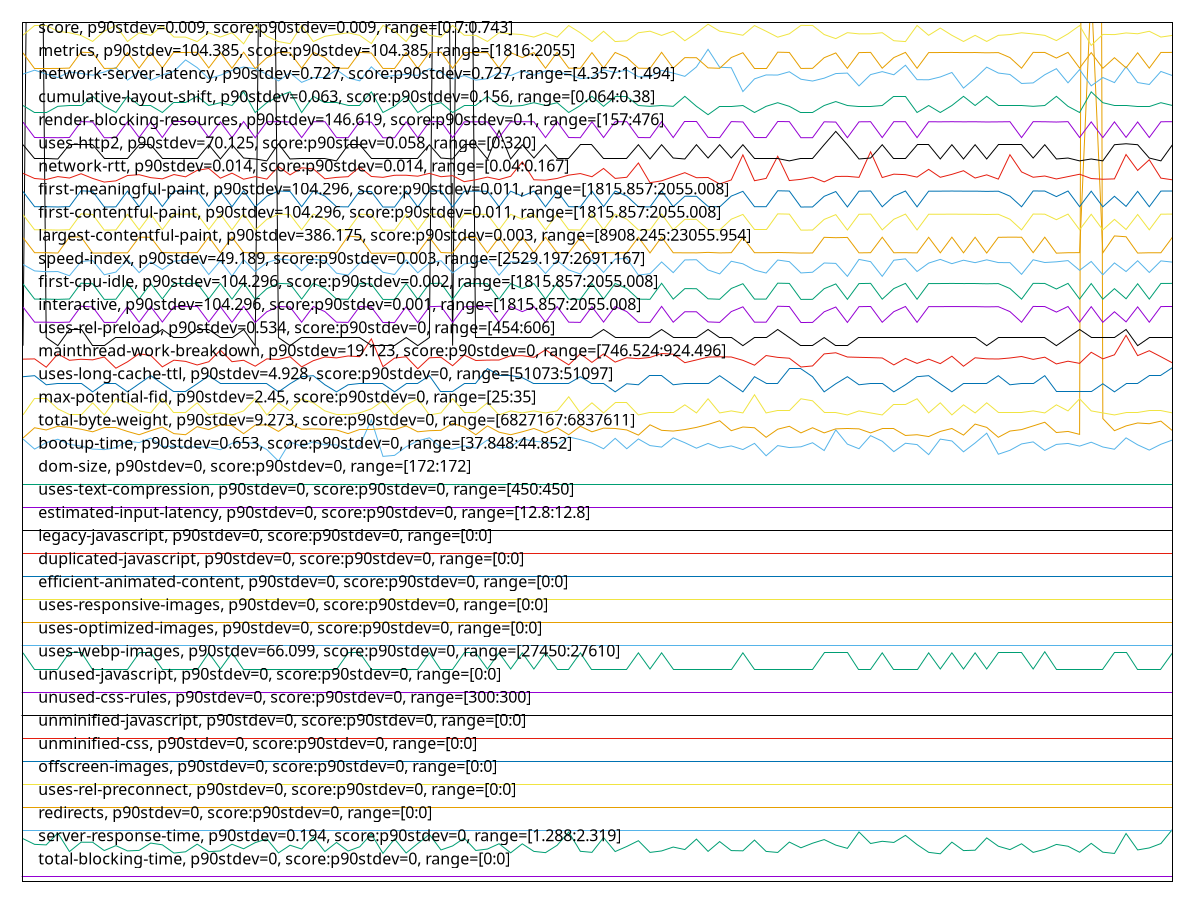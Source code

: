 reset
set terminal svg size 640, 4440 enhanced background rgb 'white'
set output "report_00007_2020-12-11T15:55:29.892Z/correlation/pages+cached+noadtech/correlation.svg"

$totalBlockingTimeP90Stdev0ScoreP90Stdev0Range00 <<EOF
0 0.2
1 0.2
2 0.2
3 0.2
4 0.2
5 0.2
6 0.2
7 0.2
8 0.2
9 0.2
10 0.2
11 0.2
12 0.2
13 0.2
14 0.2
15 0.2
16 0.2
17 0.2
18 0.2
19 0.2
20 0.2
21 0.2
22 0.2
23 0.2
24 0.2
25 0.2
26 0.2
27 0.2
28 0.2
29 0.2
30 0.2
31 0.2
32 0.2
33 0.2
34 0.2
35 0.2
36 0.2
37 0.2
38 0.2
39 0.2
40 0.2
41 0.2
42 0.2
43 0.2
44 0.2
45 0.2
46 0.2
47 0.2
48 0.2
49 0.2
50 0.2
51 0.2
52 0.2
53 0.2
54 0.2
55 0.2
56 0.2
57 0.2
58 0.2
59 0.2
60 0.2
61 0.2
62 0.2
63 0.2
64 0.2
65 0.2
66 0.2
67 0.2
68 0.2
69 0.2
70 0.2
71 0.2
72 0.2
73 0.2
74 0.2
75 0.2
76 0.2
77 0.2
78 0.2
79 0.2
80 0.2
81 0.2
82 0.2
83 0.2
84 0.2
85 0.2
86 0.2
87 0.2
88 0.2
89 0.2
90 0.2
91 0.2
92 0.2
93 0.2
94 0.2
95 0.2
96 0.2
97 0.2
98 0.2
99 0.2
EOF

$serverResponseTimeP90Stdev0194ScoreP90Stdev0Range12882319 <<EOF
0 1.8548387096774188
1 1.6085043988269794
2 1.5848973607038122
3 2.0970674486803516
4 1.2954545454545454
5 1.701906158357771
6 1.6988269794721407
7 1.339589442815249
8 1.5530791788856304
9 1.3241935483870968
10 1.346774193548387
11 1.6639296187683281
12 1.5879765395894427
13 1.230791788856305
14 1.2862170087976537
15 1.6167155425219941
16 1.292375366568915
17 1.32316715542522
18 1.6126099706744863
19 1.4165689149560114
20 1.6813782991202344
21 1.8456011730205275
22 1.2390029325513194
23 1.5705278592375365
24 1.4063049853372434
25 1.9359237536656893
26 1.2954545454545452
27 1.690615835777126
28 1.3180351906158356
29 1.5038123167155422
30 2.052932551319648
31 1.2184750733137828
32 1.8414956011730206
33 1.2338709677419353
34 1.6423753665689147
35 2.034457478005865
36 1.3662756598240469
37 1.5397360703812315
38 1.8784457478005865
39 1.3426686217008796
40 1.4052785923753663
41 1.6341642228739002
42 1.241055718475073
43 1.6310850439882694
44 1.30366568914956
45 1.2492668621700878
46 1.5664222873900293
47 2.140175953079179
48 1.3077712609970673
49 1.2615835777126096
50 1.9
51 1.2964809384164222
52 1.5161290322580645
53 1.7665689149560118
54 1.259530791788856
55 1.3231671554252198
56 1.4914956011730203
57 1.3837243401759531
58 1.8353372434017596
59 1.30366568914956
60 1.7285923753665688
61 1.3385630498533723
62 1.328299120234604
63 1.7932551319648091
64 1.3026392961876831
65 1.2574780058651027
66 1.7070381231671554
67 1.4596774193548385
68 1.657771260997067
69 1.8148093841642225
70 1.5756598240469208
71 1.4350439882697947
72 2.145307917888563
73 1.645454545454545
74 1.7409090909090907
75 1.6906158357771257
76 1.9975073313782987
77 1.5982404692082108
78 1.2626099706744867
79 1.2
80 1.7039589442815246
81 1.3385630498533723
82 1.3549853372434018
83 1.887683284457478
84 1.5274193548387096
85 1.3806451612903223
86 1.6331378299120232
87 1.260557184750733
88 1.3929618768328444
89 1.6054252199413486
90 1.5263929618768326
91 1.266715542521994
92 1.6516129032258065
93 1.2697947214076244
94 1.2143695014662754
95 2.0785923753665685
96 1.3673020527859236
97 1.4535190615835774
98 1.642375366568915
99 2.2582111436950143
EOF

$redirectsP90Stdev0ScoreP90Stdev0Range00 <<EOF
0 2.2
1 2.2
2 2.2
3 2.2
4 2.2
5 2.2
6 2.2
7 2.2
8 2.2
9 2.2
10 2.2
11 2.2
12 2.2
13 2.2
14 2.2
15 2.2
16 2.2
17 2.2
18 2.2
19 2.2
20 2.2
21 2.2
22 2.2
23 2.2
24 2.2
25 2.2
26 2.2
27 2.2
28 2.2
29 2.2
30 2.2
31 2.2
32 2.2
33 2.2
34 2.2
35 2.2
36 2.2
37 2.2
38 2.2
39 2.2
40 2.2
41 2.2
42 2.2
43 2.2
44 2.2
45 2.2
46 2.2
47 2.2
48 2.2
49 2.2
50 2.2
51 2.2
52 2.2
53 2.2
54 2.2
55 2.2
56 2.2
57 2.2
58 2.2
59 2.2
60 2.2
61 2.2
62 2.2
63 2.2
64 2.2
65 2.2
66 2.2
67 2.2
68 2.2
69 2.2
70 2.2
71 2.2
72 2.2
73 2.2
74 2.2
75 2.2
76 2.2
77 2.2
78 2.2
79 2.2
80 2.2
81 2.2
82 2.2
83 2.2
84 2.2
85 2.2
86 2.2
87 2.2
88 2.2
89 2.2
90 2.2
91 2.2
92 2.2
93 2.2
94 2.2
95 2.2
96 2.2
97 2.2
98 2.2
99 2.2
EOF

$usesRelPreconnectP90Stdev0ScoreP90Stdev0Range00 <<EOF
0 3.2
1 3.2
2 3.2
3 3.2
4 3.2
5 3.2
6 3.2
7 3.2
8 3.2
9 3.2
10 3.2
11 3.2
12 3.2
13 3.2
14 3.2
15 3.2
16 3.2
17 3.2
18 3.2
19 3.2
20 3.2
21 3.2
22 3.2
23 3.2
24 3.2
25 3.2
26 3.2
27 3.2
28 3.2
29 3.2
30 3.2
31 3.2
32 3.2
33 3.2
34 3.2
35 3.2
36 3.2
37 3.2
38 3.2
39 3.2
40 3.2
41 3.2
42 3.2
43 3.2
44 3.2
45 3.2
46 3.2
47 3.2
48 3.2
49 3.2
50 3.2
51 3.2
52 3.2
53 3.2
54 3.2
55 3.2
56 3.2
57 3.2
58 3.2
59 3.2
60 3.2
61 3.2
62 3.2
63 3.2
64 3.2
65 3.2
66 3.2
67 3.2
68 3.2
69 3.2
70 3.2
71 3.2
72 3.2
73 3.2
74 3.2
75 3.2
76 3.2
77 3.2
78 3.2
79 3.2
80 3.2
81 3.2
82 3.2
83 3.2
84 3.2
85 3.2
86 3.2
87 3.2
88 3.2
89 3.2
90 3.2
91 3.2
92 3.2
93 3.2
94 3.2
95 3.2
96 3.2
97 3.2
98 3.2
99 3.2
EOF

$offscreenImagesP90Stdev0ScoreP90Stdev0Range00 <<EOF
0 4.2
1 4.2
2 4.2
3 4.2
4 4.2
5 4.2
6 4.2
7 4.2
8 4.2
9 4.2
10 4.2
11 4.2
12 4.2
13 4.2
14 4.2
15 4.2
16 4.2
17 4.2
18 4.2
19 4.2
20 4.2
21 4.2
22 4.2
23 4.2
24 4.2
25 4.2
26 4.2
27 4.2
28 4.2
29 4.2
30 4.2
31 4.2
32 4.2
33 4.2
34 4.2
35 4.2
36 4.2
37 4.2
38 4.2
39 4.2
40 4.2
41 4.2
42 4.2
43 4.2
44 4.2
45 4.2
46 4.2
47 4.2
48 4.2
49 4.2
50 4.2
51 4.2
52 4.2
53 4.2
54 4.2
55 4.2
56 4.2
57 4.2
58 4.2
59 4.2
60 4.2
61 4.2
62 4.2
63 4.2
64 4.2
65 4.2
66 4.2
67 4.2
68 4.2
69 4.2
70 4.2
71 4.2
72 4.2
73 4.2
74 4.2
75 4.2
76 4.2
77 4.2
78 4.2
79 4.2
80 4.2
81 4.2
82 4.2
83 4.2
84 4.2
85 4.2
86 4.2
87 4.2
88 4.2
89 4.2
90 4.2
91 4.2
92 4.2
93 4.2
94 4.2
95 4.2
96 4.2
97 4.2
98 4.2
99 4.2
EOF

$unminifiedCssP90Stdev0ScoreP90Stdev0Range00 <<EOF
0 5.2
1 5.2
2 5.2
3 5.2
4 5.2
5 5.2
6 5.2
7 5.2
8 5.2
9 5.2
10 5.2
11 5.2
12 5.2
13 5.2
14 5.2
15 5.2
16 5.2
17 5.2
18 5.2
19 5.2
20 5.2
21 5.2
22 5.2
23 5.2
24 5.2
25 5.2
26 5.2
27 5.2
28 5.2
29 5.2
30 5.2
31 5.2
32 5.2
33 5.2
34 5.2
35 5.2
36 5.2
37 5.2
38 5.2
39 5.2
40 5.2
41 5.2
42 5.2
43 5.2
44 5.2
45 5.2
46 5.2
47 5.2
48 5.2
49 5.2
50 5.2
51 5.2
52 5.2
53 5.2
54 5.2
55 5.2
56 5.2
57 5.2
58 5.2
59 5.2
60 5.2
61 5.2
62 5.2
63 5.2
64 5.2
65 5.2
66 5.2
67 5.2
68 5.2
69 5.2
70 5.2
71 5.2
72 5.2
73 5.2
74 5.2
75 5.2
76 5.2
77 5.2
78 5.2
79 5.2
80 5.2
81 5.2
82 5.2
83 5.2
84 5.2
85 5.2
86 5.2
87 5.2
88 5.2
89 5.2
90 5.2
91 5.2
92 5.2
93 5.2
94 5.2
95 5.2
96 5.2
97 5.2
98 5.2
99 5.2
EOF

$unminifiedJavascriptP90Stdev0ScoreP90Stdev0Range00 <<EOF
0 6.2
1 6.2
2 6.2
3 6.2
4 6.2
5 6.2
6 6.2
7 6.2
8 6.2
9 6.2
10 6.2
11 6.2
12 6.2
13 6.2
14 6.2
15 6.2
16 6.2
17 6.2
18 6.2
19 6.2
20 6.2
21 6.2
22 6.2
23 6.2
24 6.2
25 6.2
26 6.2
27 6.2
28 6.2
29 6.2
30 6.2
31 6.2
32 6.2
33 6.2
34 6.2
35 6.2
36 6.2
37 6.2
38 6.2
39 6.2
40 6.2
41 6.2
42 6.2
43 6.2
44 6.2
45 6.2
46 6.2
47 6.2
48 6.2
49 6.2
50 6.2
51 6.2
52 6.2
53 6.2
54 6.2
55 6.2
56 6.2
57 6.2
58 6.2
59 6.2
60 6.2
61 6.2
62 6.2
63 6.2
64 6.2
65 6.2
66 6.2
67 6.2
68 6.2
69 6.2
70 6.2
71 6.2
72 6.2
73 6.2
74 6.2
75 6.2
76 6.2
77 6.2
78 6.2
79 6.2
80 6.2
81 6.2
82 6.2
83 6.2
84 6.2
85 6.2
86 6.2
87 6.2
88 6.2
89 6.2
90 6.2
91 6.2
92 6.2
93 6.2
94 6.2
95 6.2
96 6.2
97 6.2
98 6.2
99 6.2
EOF

$unusedCssRulesP90Stdev0ScoreP90Stdev0Range300300 <<EOF
0 7.2
1 7.2
2 7.2
3 7.2
4 7.2
5 7.2
6 7.2
7 7.2
8 7.2
9 7.2
10 7.2
11 7.2
12 7.2
13 7.2
14 7.2
15 7.2
16 7.2
17 7.2
18 7.2
19 7.2
20 7.2
21 7.2
22 7.2
23 7.2
24 7.2
25 7.2
26 7.2
27 7.2
28 7.2
29 7.2
30 7.2
31 7.2
32 7.2
33 7.2
34 7.2
35 7.2
36 7.2
37 7.2
38 7.2
39 7.2
40 7.2
41 7.2
42 7.2
43 7.2
44 7.2
45 7.2
46 7.2
47 7.2
48 7.2
49 7.2
50 7.2
51 7.2
52 7.2
53 7.2
54 7.2
55 7.2
56 7.2
57 7.2
58 7.2
59 7.2
60 7.2
61 7.2
62 7.2
63 7.2
64 7.2
65 7.2
66 7.2
67 7.2
68 7.2
69 7.2
70 7.2
71 7.2
72 7.2
73 7.2
74 7.2
75 7.2
76 7.2
77 7.2
78 7.2
79 7.2
80 7.2
81 7.2
82 7.2
83 7.2
84 7.2
85 7.2
86 7.2
87 7.2
88 7.2
89 7.2
90 7.2
91 7.2
92 7.2
93 7.2
94 7.2
95 7.2
96 7.2
97 7.2
98 7.2
99 7.2
EOF

$unusedJavascriptP90Stdev0ScoreP90Stdev0Range00 <<EOF
0 8.2
1 8.2
2 8.2
3 8.2
4 8.2
5 8.2
6 8.2
7 8.2
8 8.2
9 8.2
10 8.2
11 8.2
12 8.2
13 8.2
14 8.2
15 8.2
16 8.2
17 8.2
18 8.2
19 8.2
20 8.2
21 8.2
22 8.2
23 8.2
24 8.2
25 8.2
26 8.2
27 8.2
28 8.2
29 8.2
30 8.2
31 8.2
32 8.2
33 8.2
34 8.2
35 8.2
36 8.2
37 8.2
38 8.2
39 8.2
40 8.2
41 8.2
42 8.2
43 8.2
44 8.2
45 8.2
46 8.2
47 8.2
48 8.2
49 8.2
50 8.2
51 8.2
52 8.2
53 8.2
54 8.2
55 8.2
56 8.2
57 8.2
58 8.2
59 8.2
60 8.2
61 8.2
62 8.2
63 8.2
64 8.2
65 8.2
66 8.2
67 8.2
68 8.2
69 8.2
70 8.2
71 8.2
72 8.2
73 8.2
74 8.2
75 8.2
76 8.2
77 8.2
78 8.2
79 8.2
80 8.2
81 8.2
82 8.2
83 8.2
84 8.2
85 8.2
86 8.2
87 8.2
88 8.2
89 8.2
90 8.2
91 8.2
92 8.2
93 8.2
94 8.2
95 8.2
96 8.2
97 8.2
98 8.2
99 8.2
EOF

$usesWebpImagesP90Stdev66099ScoreP90Stdev0Range2745027610 <<EOF
0 9.899999999999999
1 9.2
2 9.2
3 9.2
4 9.899999999999999
5 9.899999999999999
6 9.2
7 9.2
8 9.2
9 9.2
10 9.899999999999999
11 9.899999999999999
12 9.2
13 9.2
14 9.2
15 9.2
16 9.899999999999999
17 9.2
18 9.899999999999999
19 9.2
20 9.2
21 9.2
22 9.2
23 9.2
24 9.2
25 9.2
26 9.2
27 9.2
28 9.899999999999999
29 9.899999999999999
30 9.2
31 9.2
32 9.2
33 9.2
34 9.2
35 9.899999999999999
36 9.2
37 9.2
38 9.899999999999999
39 9.899999999999999
40 9.2
41 9.899999999999999
42 9.2
43 9.899999999999999
44 9.2
45 9.899999999999999
46 9.2
47 9.2
48 9.899999999999999
49 9.2
50 9.2
51 9.2
52 9.2
53 9.899999999999999
54 9.2
55 9.899999999999999
56 9.2
57 9.2
58 9.2
59 9.2
60 9.2
61 9.2
62 9.899999999999999
63 9.2
64 9.2
65 9.2
66 9.2
67 9.2
68 9.2
69 9.899999999999999
70 9.899999999999999
71 9.899999999999999
72 9.2
73 9.2
74 9.899999999999999
75 9.2
76 9.2
77 9.2
78 9.899999999999999
79 9.2
80 9.899999999999999
81 9.2
82 9.899999999999999
83 9.2
84 9.899999999999999
85 9.899999999999999
86 9.899999999999999
87 9.2
88 9.946666666666665
89 9.2
90 9.2
91 9.2
92 9.2
93 9.2
94 9.899999999999999
95 9.899999999999999
96 9.2
97 9.2
98 9.2
99 9.899999999999999
EOF

$usesOptimizedImagesP90Stdev0ScoreP90Stdev0Range00 <<EOF
0 10.2
1 10.2
2 10.2
3 10.2
4 10.2
5 10.2
6 10.2
7 10.2
8 10.2
9 10.2
10 10.2
11 10.2
12 10.2
13 10.2
14 10.2
15 10.2
16 10.2
17 10.2
18 10.2
19 10.2
20 10.2
21 10.2
22 10.2
23 10.2
24 10.2
25 10.2
26 10.2
27 10.2
28 10.2
29 10.2
30 10.2
31 10.2
32 10.2
33 10.2
34 10.2
35 10.2
36 10.2
37 10.2
38 10.2
39 10.2
40 10.2
41 10.2
42 10.2
43 10.2
44 10.2
45 10.2
46 10.2
47 10.2
48 10.2
49 10.2
50 10.2
51 10.2
52 10.2
53 10.2
54 10.2
55 10.2
56 10.2
57 10.2
58 10.2
59 10.2
60 10.2
61 10.2
62 10.2
63 10.2
64 10.2
65 10.2
66 10.2
67 10.2
68 10.2
69 10.2
70 10.2
71 10.2
72 10.2
73 10.2
74 10.2
75 10.2
76 10.2
77 10.2
78 10.2
79 10.2
80 10.2
81 10.2
82 10.2
83 10.2
84 10.2
85 10.2
86 10.2
87 10.2
88 10.2
89 10.2
90 10.2
91 10.2
92 10.2
93 10.2
94 10.2
95 10.2
96 10.2
97 10.2
98 10.2
99 10.2
EOF

$usesResponsiveImagesP90Stdev0ScoreP90Stdev0Range00 <<EOF
0 11.2
1 11.2
2 11.2
3 11.2
4 11.2
5 11.2
6 11.2
7 11.2
8 11.2
9 11.2
10 11.2
11 11.2
12 11.2
13 11.2
14 11.2
15 11.2
16 11.2
17 11.2
18 11.2
19 11.2
20 11.2
21 11.2
22 11.2
23 11.2
24 11.2
25 11.2
26 11.2
27 11.2
28 11.2
29 11.2
30 11.2
31 11.2
32 11.2
33 11.2
34 11.2
35 11.2
36 11.2
37 11.2
38 11.2
39 11.2
40 11.2
41 11.2
42 11.2
43 11.2
44 11.2
45 11.2
46 11.2
47 11.2
48 11.2
49 11.2
50 11.2
51 11.2
52 11.2
53 11.2
54 11.2
55 11.2
56 11.2
57 11.2
58 11.2
59 11.2
60 11.2
61 11.2
62 11.2
63 11.2
64 11.2
65 11.2
66 11.2
67 11.2
68 11.2
69 11.2
70 11.2
71 11.2
72 11.2
73 11.2
74 11.2
75 11.2
76 11.2
77 11.2
78 11.2
79 11.2
80 11.2
81 11.2
82 11.2
83 11.2
84 11.2
85 11.2
86 11.2
87 11.2
88 11.2
89 11.2
90 11.2
91 11.2
92 11.2
93 11.2
94 11.2
95 11.2
96 11.2
97 11.2
98 11.2
99 11.2
EOF

$efficientAnimatedContentP90Stdev0ScoreP90Stdev0Range00 <<EOF
0 12.2
1 12.2
2 12.2
3 12.2
4 12.2
5 12.2
6 12.2
7 12.2
8 12.2
9 12.2
10 12.2
11 12.2
12 12.2
13 12.2
14 12.2
15 12.2
16 12.2
17 12.2
18 12.2
19 12.2
20 12.2
21 12.2
22 12.2
23 12.2
24 12.2
25 12.2
26 12.2
27 12.2
28 12.2
29 12.2
30 12.2
31 12.2
32 12.2
33 12.2
34 12.2
35 12.2
36 12.2
37 12.2
38 12.2
39 12.2
40 12.2
41 12.2
42 12.2
43 12.2
44 12.2
45 12.2
46 12.2
47 12.2
48 12.2
49 12.2
50 12.2
51 12.2
52 12.2
53 12.2
54 12.2
55 12.2
56 12.2
57 12.2
58 12.2
59 12.2
60 12.2
61 12.2
62 12.2
63 12.2
64 12.2
65 12.2
66 12.2
67 12.2
68 12.2
69 12.2
70 12.2
71 12.2
72 12.2
73 12.2
74 12.2
75 12.2
76 12.2
77 12.2
78 12.2
79 12.2
80 12.2
81 12.2
82 12.2
83 12.2
84 12.2
85 12.2
86 12.2
87 12.2
88 12.2
89 12.2
90 12.2
91 12.2
92 12.2
93 12.2
94 12.2
95 12.2
96 12.2
97 12.2
98 12.2
99 12.2
EOF

$duplicatedJavascriptP90Stdev0ScoreP90Stdev0Range00 <<EOF
0 13.2
1 13.2
2 13.2
3 13.2
4 13.2
5 13.2
6 13.2
7 13.2
8 13.2
9 13.2
10 13.2
11 13.2
12 13.2
13 13.2
14 13.2
15 13.2
16 13.2
17 13.2
18 13.2
19 13.2
20 13.2
21 13.2
22 13.2
23 13.2
24 13.2
25 13.2
26 13.2
27 13.2
28 13.2
29 13.2
30 13.2
31 13.2
32 13.2
33 13.2
34 13.2
35 13.2
36 13.2
37 13.2
38 13.2
39 13.2
40 13.2
41 13.2
42 13.2
43 13.2
44 13.2
45 13.2
46 13.2
47 13.2
48 13.2
49 13.2
50 13.2
51 13.2
52 13.2
53 13.2
54 13.2
55 13.2
56 13.2
57 13.2
58 13.2
59 13.2
60 13.2
61 13.2
62 13.2
63 13.2
64 13.2
65 13.2
66 13.2
67 13.2
68 13.2
69 13.2
70 13.2
71 13.2
72 13.2
73 13.2
74 13.2
75 13.2
76 13.2
77 13.2
78 13.2
79 13.2
80 13.2
81 13.2
82 13.2
83 13.2
84 13.2
85 13.2
86 13.2
87 13.2
88 13.2
89 13.2
90 13.2
91 13.2
92 13.2
93 13.2
94 13.2
95 13.2
96 13.2
97 13.2
98 13.2
99 13.2
EOF

$legacyJavascriptP90Stdev0ScoreP90Stdev0Range00 <<EOF
0 14.2
1 14.2
2 14.2
3 14.2
4 14.2
5 14.2
6 14.2
7 14.2
8 14.2
9 14.2
10 14.2
11 14.2
12 14.2
13 14.2
14 14.2
15 14.2
16 14.2
17 14.2
18 14.2
19 14.2
20 14.2
21 14.2
22 14.2
23 14.2
24 14.2
25 14.2
26 14.2
27 14.2
28 14.2
29 14.2
30 14.2
31 14.2
32 14.2
33 14.2
34 14.2
35 14.2
36 14.2
37 14.2
38 14.2
39 14.2
40 14.2
41 14.2
42 14.2
43 14.2
44 14.2
45 14.2
46 14.2
47 14.2
48 14.2
49 14.2
50 14.2
51 14.2
52 14.2
53 14.2
54 14.2
55 14.2
56 14.2
57 14.2
58 14.2
59 14.2
60 14.2
61 14.2
62 14.2
63 14.2
64 14.2
65 14.2
66 14.2
67 14.2
68 14.2
69 14.2
70 14.2
71 14.2
72 14.2
73 14.2
74 14.2
75 14.2
76 14.2
77 14.2
78 14.2
79 14.2
80 14.2
81 14.2
82 14.2
83 14.2
84 14.2
85 14.2
86 14.2
87 14.2
88 14.2
89 14.2
90 14.2
91 14.2
92 14.2
93 14.2
94 14.2
95 14.2
96 14.2
97 14.2
98 14.2
99 14.2
EOF

$estimatedInputLatencyP90Stdev0ScoreP90Stdev0Range128128 <<EOF
0 15.2
1 15.2
2 15.2
3 15.2
4 15.2
5 15.2
6 15.2
7 15.2
8 15.2
9 15.2
10 15.2
11 15.2
12 15.2
13 15.2
14 15.2
15 15.2
16 15.2
17 15.2
18 15.2
19 15.2
20 15.2
21 15.2
22 15.2
23 15.2
24 15.2
25 15.2
26 15.2
27 15.2
28 15.2
29 15.2
30 15.2
31 15.2
32 15.2
33 15.2
34 15.2
35 15.2
36 15.2
37 15.2
38 15.2
39 15.2
40 15.2
41 15.2
42 15.2
43 15.2
44 15.2
45 15.2
46 15.2
47 15.2
48 15.2
49 15.2
50 15.2
51 15.2
52 15.2
53 15.2
54 15.2
55 15.2
56 15.2
57 15.2
58 15.2
59 15.2
60 15.2
61 15.2
62 15.2
63 15.2
64 15.2
65 15.2
66 15.2
67 15.2
68 15.2
69 15.2
70 15.2
71 15.2
72 15.2
73 15.2
74 15.2
75 15.2
76 15.2
77 15.2
78 15.2
79 15.2
80 15.2
81 15.2
82 15.2
83 15.2
84 15.2
85 15.2
86 15.2
87 15.2
88 15.2
89 15.2
90 15.2
91 15.2
92 15.2
93 15.2
94 15.2
95 15.2
96 15.2
97 15.2
98 15.2
99 15.2
EOF

$usesTextCompressionP90Stdev0ScoreP90Stdev0Range450450 <<EOF
0 16.2
1 16.2
2 16.2
3 16.2
4 16.2
5 16.2
6 16.2
7 16.2
8 16.2
9 16.2
10 16.2
11 16.2
12 16.2
13 16.2
14 16.2
15 16.2
16 16.2
17 16.2
18 16.2
19 16.2
20 16.2
21 16.2
22 16.2
23 16.2
24 16.2
25 16.2
26 16.2
27 16.2
28 16.2
29 16.2
30 16.2
31 16.2
32 16.2
33 16.2
34 16.2
35 16.2
36 16.2
37 16.2
38 16.2
39 16.2
40 16.2
41 16.2
42 16.2
43 16.2
44 16.2
45 16.2
46 16.2
47 16.2
48 16.2
49 16.2
50 16.2
51 16.2
52 16.2
53 16.2
54 16.2
55 16.2
56 16.2
57 16.2
58 16.2
59 16.2
60 16.2
61 16.2
62 16.2
63 16.2
64 16.2
65 16.2
66 16.2
67 16.2
68 16.2
69 16.2
70 16.2
71 16.2
72 16.2
73 16.2
74 16.2
75 16.2
76 16.2
77 16.2
78 16.2
79 16.2
80 16.2
81 16.2
82 16.2
83 16.2
84 16.2
85 16.2
86 16.2
87 16.2
88 16.2
89 16.2
90 16.2
91 16.2
92 16.2
93 16.2
94 16.2
95 16.2
96 16.2
97 16.2
98 16.2
99 16.2
EOF

$domSizeP90Stdev0ScoreP90Stdev0Range172172 <<EOF
0 17.2
1 17.2
2 17.2
3 17.2
4 17.2
5 17.2
6 17.2
7 17.2
8 17.2
9 17.2
10 17.2
11 17.2
12 17.2
13 17.2
14 17.2
15 17.2
16 17.2
17 17.2
18 17.2
19 17.2
20 17.2
21 17.2
22 17.2
23 17.2
24 17.2
25 17.2
26 17.2
27 17.2
28 17.2
29 17.2
30 17.2
31 17.2
32 17.2
33 17.2
34 17.2
35 17.2
36 17.2
37 17.2
38 17.2
39 17.2
40 17.2
41 17.2
42 17.2
43 17.2
44 17.2
45 17.2
46 17.2
47 17.2
48 17.2
49 17.2
50 17.2
51 17.2
52 17.2
53 17.2
54 17.2
55 17.2
56 17.2
57 17.2
58 17.2
59 17.2
60 17.2
61 17.2
62 17.2
63 17.2
64 17.2
65 17.2
66 17.2
67 17.2
68 17.2
69 17.2
70 17.2
71 17.2
72 17.2
73 17.2
74 17.2
75 17.2
76 17.2
77 17.2
78 17.2
79 17.2
80 17.2
81 17.2
82 17.2
83 17.2
84 17.2
85 17.2
86 17.2
87 17.2
88 17.2
89 17.2
90 17.2
91 17.2
92 17.2
93 17.2
94 17.2
95 17.2
96 17.2
97 17.2
98 17.2
99 17.2
EOF

$bootupTimeP90Stdev0653ScoreP90Stdev0Range3784844852 <<EOF
0 19.15880640465793
1 18.721688500727797
2 18.999854439592433
3 19.14861717612809
4 18.92343522561863
5 18.85211062590975
6 18.7216885007278
7 18.698253275109167
8 18.78588064046579
9 19.069141193595343
10 19.001892285298396
11 19.19956331877729
12 18.830713245997085
13 18.848034934497814
14 18.810334788937407
15 18.82154294032023
16 18.797088791848616
17 18.695196506550214
18 18.973362445414846
19 19.016157205240173
20 18.971324599708876
21 18.701310043668123
22 18.2
23 19.03042212518195
24 18.841921397379913
25 19.036535662299855
26 18.90917030567685
27 18.905094614264918
28 18.70334788937409
29 18.8745269286754
30 19.98413391557496
31 18.40582241630276
32 18.449636098981074
33 18.822561863173213
34 19.07729257641921
35 19.20975254730713
36 18.78282387190684
37 18.717612809315867
38 18.86229985443959
39 18.764483260553128
40 19.11703056768559
41 18.760407569141194
42 18.819505094614264
43 19.163901018922854
44 19.062008733624452
45 19.01717612809316
46 18.9315866084425
47 19.248471615720526
48 19.132314410480344
49 18.981513828238718
50 18.735953420669574
51 19.1863173216885
52 18.735953420669578
53 19.159825327510912
54 18.873508005822416
55 18.80829694323144
56 19.207714701601162
57 18.997816593886462
58 18.76040756914119
59 18.96724890829694
60 18.770596797671033
61 18.85924308588064
62 18.70131004366812
63 18.96928675400291
64 18.43231441048035
65 18.872489082969434
66 18.78791848617176
67 18.820524017467246
68 18.99679767103348
69 18.658515283842792
70 19.55414847161572
71 18.93668122270742
72 18.73697234352256
73 19.303493449781655
74 19.062008733624452
75 18.612663755458513
76 18.974381368267828
77 18.916302765647742
78 18.48224163027656
79 19.153711790393015
80 19.073216885007277
81 18.603493449781656
82 18.986608442503638
83 19.410480349344976
84 18.498544395924302
85 18.66870451237263
86 18.944832605531293
87 19.0334788937409
88 18.663609898107715
89 18.924454148471614
90 18.96622998544396
91 18.851091703056767
92 19.019213973799125
93 18.812372634643374
94 18.714556040756914
95 19.207714701601162
96 18.906113537117907
97 18.677874818049492
98 18.930567685589516
99 19.11499272197962
EOF

$totalByteWeightP90Stdev9273ScoreP90Stdev0Range68271676837611 <<EOF
0 19.2
1 19.645454545454545
2 19.55
3 19.709090909090907
4 19.661363636363635
5 19.581818181818182
6 19.470454545454544
7 19.677272727272726
8 19.677272727272726
9 19.486363636363635
10 19.34318181818182
11 19.518181818181816
12 19.677272727272726
13 19.39090909090909
14 19.34318181818182
15 19.693181818181817
16 19.56590909090909
17 19.772727272727273
18 19.74090909090909
19 19.39090909090909
20 19.756818181818183
21 19.772727272727273
22 19.486363636363635
23 19.820454545454545
24 19.581818181818182
25 19.597727272727273
26 19.581818181818182
27 19.55
28 19.39090909090909
29 19.581818181818182
30 19.581818181818182
31 19.613636363636363
32 19.56590909090909
33 19.724999999999998
34 19.470454545454544
35 19.518181818181816
36 19.53409090909091
37 19.836363636363636
38 19.677272727272726
39 19.34318181818182
40 19.724999999999998
41 19.454545454545453
42 19.34318181818182
43 19.470454545454544
44 19.613636363636363
45 19.422727272727272
46 19.645454545454545
47 19.34318181818182
48 19.709090909090907
49 19.470454545454544
50 19.629545454545454
51 19.613636363636363
52 19.55
53 19.327272727272728
54 19.772727272727273
55 19.53409090909091
56 19.502272727272725
57 19.56590909090909
58 19.661363636363635
59 19.788636363636364
60 19.94772727272727
61 19.518181818181816
62 19.677272727272726
63 19.645454545454545
64 19.23181818181818
65 19.581818181818182
66 19.709090909090907
67 19.422727272727272
68 19.645454545454545
69 19.422727272727272
70 19.597727272727273
71 19.613636363636363
72 19.597727272727273
73 19.422727272727272
74 19.597727272727273
75 19.597727272727273
76 19.311363636363637
77 19.34318181818182
78 19.263636363636362
79 19.486363636363635
80 19.613636363636363
81 19.327272727272728
82 19.804545454545455
83 19.661363636363635
84 19.23181818181818
85 19.502272727272725
86 19.56590909090909
87 19.724999999999998
88 19.884090909090908
89 19.438636363636363
90 19.486363636363635
91 19.35909090909091
92 185.35454545454542
93 20.043181818181818
94 19.518181818181816
95 19.724999999999998
96 19.852272727272727
97 19.820454545454545
98 19.93181818181818
99 19.518181818181816
EOF

$maxPotentialFidP90Stdev245ScoreP90Stdev0Range2535 <<EOF
0 20.2
1 20.9
2 20.9
3 20.4625
4 20.2
5 20.2
6 20.724999999999998
7 20.2
8 20.9
9 20.724999999999998
10 20.375
11 20.287499999999998
12 20.9
13 20.287499999999998
14 20.287499999999998
15 20.724999999999998
16 20.2
17 20.287499999999998
18 20.2
19 20.375
20 20.9
21 20.2
22 20.724999999999998
23 20.375
24 20.9
25 20.724999999999998
26 20.375
27 20.2
28 20.2
29 20.287499999999998
30 20.4625
31 20.8125
32 20.2
33 20.6375
34 20.9
35 20.2
36 20.287499999999998
37 20.9
38 20.287499999999998
39 20.287499999999998
40 20.724999999999998
41 20.2
42 20.375
43 20.287499999999998
44 20.375
45 20.287499999999998
46 20.375
47 20.9875
48 20.287499999999998
49 20.724999999999998
50 20.287499999999998
51 20.724999999999998
52 20.724999999999998
53 20.2
54 20.287499999999998
55 20.287499999999998
56 20.287499999999998
57 20.6375
58 20.287499999999998
59 20.9
60 20.287499999999998
61 20.375
62 20.287499999999998
63 21.075
64 20.287499999999998
65 20.375
66 20.375
67 20.9
68 20.8125
69 20.287499999999998
70 20.287499999999998
71 20.2
72 20.375
73 20.287499999999998
74 20.2
75 20.6375
76 20.6375
77 20.9
78 20.287499999999998
79 20.724999999999998
80 20.2
81 20.6375
82 20.287499999999998
83 20.724999999999998
84 20.287499999999998
85 20.287499999999998
86 20.287499999999998
87 20.375
88 20.287499999999998
89 20.6375
90 20.375
91 20.9
92 20.375
93 20.287499999999998
94 20.2
95 20.287499999999998
96 20.287499999999998
97 20.375
98 20.375
99 20.287499999999998
EOF

$usesLongCacheTtlP90Stdev4928ScoreP90Stdev0Range5107351097 <<EOF
0 21.85625
1 21.9
2 21.506249999999998
3 21.55
4 21.55
5 21.55
6 21.2
7 21.55
8 21.55
9 21.2
10 21.55
11 21.9
12 21.55
13 21.2
14 21.2
15 21.55
16 21.9
17 21.55
18 21.55
19 21.55
20 21.55
21 21.55
22 21.2
23 21.55
24 21.85625
25 21.9
26 21.506249999999998
27 21.2
28 21.506249999999998
29 21.55
30 21.55
31 21.55
32 21.2
33 21.55
34 21.55
35 21.9
36 21.2
37 21.2
38 21.55
39 21.55
40 22.20625
41 21.9
42 21.9
43 21.8125
44 21.55
45 21.55
46 21.55
47 21.55
48 21.85625
49 21.55
50 21.55
51 21.2
52 21.55
53 21.506249999999998
54 21.9
55 21.9
56 21.506249999999998
57 21.55
58 21.55
59 21.55
60 21.9
61 21.55
62 21.2
63 21.85625
64 21.55
65 21.55
66 22.20625
67 22.20625
68 21.85625
69 21.2
70 21.55
71 21.85625
72 21.506249999999998
73 21.55
74 21.55
75 21.2
76 21.506249999999998
77 21.85625
78 21.9
79 21.55
80 21.2
81 21.55
82 21.55
83 21.55
84 21.9
85 21.506249999999998
86 21.55
87 21.55
88 21.9
89 21.2
90 21.2
91 21.2
92 21.2
93 21.55
94 21.2
95 21.55
96 21.55
97 21.9
98 21.9
99 22.25
EOF

$mainthreadWorkBreakdownP90Stdev19123ScoreP90Stdev0Range746524924496 <<EOF
0 22.61582613541376
1 22.626520850747657
2 22.267321445156497
3 22.840837744961455
4 22.566090833101146
5 22.611600260053866
6 22.58526980588836
7 22.709413021268688
8 22.22421751648556
9 22.500459738088605
10 22.848996935079413
11 22.77722206742825
12 22.281526887712456
13 22.57197455187146
14 22.519541190675206
15 22.363346336026744
16 22.502897743103933
17 23.001941116374102
18 22.505888362589392
19 22.56732608897557
20 22.310750441162817
21 22.6275935729544
22 22.60392867093898
23 22.721277979009937
24 22.280909259775246
25 22.548114609454817
26 22.70902294046624
27 22.668779604346618
28 22.75332961827807
29 22.7215055261447
30 23.49558837187703
31 22.28945853069564
32 22.662440791306775
33 22.72114795207579
34 22.2
35 22.672810439305277
36 22.697255502925604
37 22.33135971022569
38 22.793670474598308
39 22.557866629516113
40 22.575095198291077
41 22.578410885111914
42 22.76148880839602
43 22.765422123154075
44 22.694622457509055
45 23.02186774403269
46 22.681587257360448
47 22.368970000928766
48 22.84766415900436
49 22.47546205999815
50 22.84142286616513
51 22.487782112008915
52 22.675573511655987
53 22.636045323674193
54 22.690104021547327
55 22.8611544534225
56 22.829037800687285
57 22.461809231912326
58 22.58149902479799
59 22.705934800780167
60 22.717962292189096
61 22.708827900065014
62 22.564823070493176
63 22.354179437169126
64 22.772118510262835
65 22.692704560230332
66 22.656264511934612
67 22.275545648741527
68 22.322095291167454
69 22.842658122039563
70 22.891840809882048
71 22.708535339463175
72 22.69416736323953
73 22.682757499767806
74 22.66669917340021
75 22.365719327575
76 22.64895049688864
77 22.431122875452782
78 22.616378749883904
79 22.4220860035293
80 22.743447571282626
81 22.309157611219465
82 22.675183430853533
83 22.628796322095287
84 22.62229497538776
85 22.66572397139407
86 22.731257546206
87 22.605293953747562
88 22.700798736881207
89 22.409083310114244
90 22.52705024612241
91 22.43317079966565
92 22.913685334819352
93 22.628731308628222
94 22.80420265626451
95 23.64632209529116
96 22.768477756106616
97 22.981526887712455
98 22.721050431875174
99 22.451699637782113
EOF

$usesRelPreloadP90Stdev0534ScoreP90Stdev0Range454606 <<EOF
0 23.2
1 76.05
2 23.55
3 23.2
4 23.9
5 23.9
6 23.2
7 23.2
8 23.55
9 23.55
10 23.55
11 23.55
12 23.9
13 23.55
14 23.55
15 23.9
16 23.9
17 23.55
18 23.55
19 23.9
20 23.2
21 76.05
22 23.55
23 23.2
24 23.55
25 23.55
26 23.55
27 23.55
28 23.55
29 23.55
30 23.2
31 23.2
32 23.2
33 23.55
34 23.2
35 23.55
36 76.39999999999999
37 23.2
38 76.05
39 23.55
40 23.55
41 23.55
42 23.55
43 23.55
44 23.55
45 23.55
46 23.55
47 23.55
48 23.55
49 23.55
50 23.9
51 23.55
52 23.55
53 23.55
54 23.55
55 23.9
56 23.55
57 23.55
58 23.55
59 23.9
60 23.55
61 23.55
62 23.2
63 23.55
64 23.55
65 23.9
66 23.55
67 23.2
68 23.2
69 23.55
70 23.2
71 23.2
72 23.55
73 23.55
74 23.55
75 23.55
76 23.55
77 23.55
78 23.55
79 23.55
80 23.55
81 23.55
82 23.55
83 23.2
84 23.55
85 23.55
86 23.55
87 23.55
88 23.55
89 23.2
90 23.55
91 23.9
92 23.55
93 23.55
94 23.55
95 23.9
96 23.2
97 23.55
98 23.55
99 23.55
EOF

$interactiveP90Stdev104296ScoreP90Stdev0001Range18158572055008 <<EOF
0 24.87304173433395
1 24.21626737964533
2 24.215624096964536
3 24.204441601335464
4 24.219556973831335
5 24.905287016418253
6 24.878098142763648
7 24.203871499436705
8 24.209608518647713
9 24.888950292080267
10 24.215296553948168
11 24.89145953716106
12 24.22262230433046
13 24.892991907326824
14 24.89258587202005
15 24.899608866425048
16 24.225119893601214
17 24.888025056829978
18 24.213602182777013
19 24.905493427535323
20 24.203048510722606
21 24.66765411541781
22 24.89656433933372
23 24.874982205393078
24 24.215525538975825
25 24.89650251927793
26 24.67501675127492
27 24.215401603780442
28 24.208224575632613
29 24.894744852631987
30 24.86916507093077
31 24.202256800891153
32 24.2
33 24.88830420610339
34 24.20188971664578
35 24.887440200741292
36 24.904427289771238
37 24.20489366971481
38 24.884299771415442
39 24.889719280459236
40 24.883681718399423
41 24.21166171171788
42 24.88813586079633
43 24.672348603568615
44 24.891864687216444
45 24.213106441995482
46 24.8956659567091
47 24.216326396405034
48 24.208075853398153
49 24.887054378674716
50 24.219340972490812
51 24.89329628626501
52 24.674578846917903
53 24.21262722590667
54 24.206756828818726
55 24.90029139525105
56 24.21487635461906
57 24.66854290781898
58 24.666449878436012
59 24.22825486387679
60 24.208131329152277
61 24.675610164793763
62 24.881428163430055
63 24.215995902550684
64 24.21581590143358
65 24.905696887814408
66 24.894308571235864
67 24.202167685583994
68 24.20569688781441
69 24.665490561006994
70 24.87237130394369
71 24.20539531217231
72 24.888017827276915
73 24.896462978048927
74 24.212309125571856
75 24.672457194406476
76 24.89625833743465
77 24.20901303954228
78 24.888786225488285
79 24.889492951185762
80 24.893343499672774
81 24.88939454073895
82 24.889859297721635
83 24.879398577063768
84 24.88744462699827
85 24.673382872282463
86 24.212836735403627
87 24.897685067600538
88 24.89301920257819
89 24.65330330504393
90 24.89560989078738
91 24.218587918636963
92 24.888623929399092
93 24.21058406568565
94 24.667460835529774
95 24.229730873037035
96 24.8794723480134
97 24.2144272370777
98 24.892613019729517
99 24.895893023692068
EOF

$firstCpuIdleP90Stdev104296ScoreP90Stdev0002Range18158572055008 <<EOF
0 25.87304173433395
1 25.21626737964533
2 25.215624096964536
3 25.204441601335464
4 25.219556973831335
5 25.905287016418253
6 25.878098142763648
7 25.203871499436705
8 25.209608518647713
9 25.888950292080267
10 25.215296553948168
11 25.89145953716106
12 25.22262230433046
13 25.892991907326824
14 25.89258587202005
15 25.899608866425048
16 25.225119893601214
17 25.888025056829978
18 25.213602182777013
19 25.905493427535323
20 25.203048510722606
21 25.66765411541781
22 25.89656433933372
23 25.874982205393078
24 25.215525538975825
25 25.89650251927793
26 25.67501675127492
27 25.215401603780442
28 25.208224575632613
29 25.894744852631987
30 25.86916507093077
31 25.202256800891153
32 25.2
33 25.88830420610339
34 25.20188971664578
35 25.887440200741292
36 25.904427289771238
37 25.20489366971481
38 25.884299771415442
39 25.889719280459236
40 25.883681718399423
41 25.21166171171788
42 25.88813586079633
43 25.672348603568615
44 25.891864687216444
45 25.213106441995482
46 25.8956659567091
47 25.216326396405034
48 25.208075853398153
49 25.887054378674716
50 25.219340972490812
51 25.89329628626501
52 25.674578846917903
53 25.21262722590667
54 25.206756828818726
55 25.90029139525105
56 25.21487635461906
57 25.66854290781898
58 25.666449878436012
59 25.22825486387679
60 25.208131329152277
61 25.675610164793763
62 25.881428163430055
63 25.215995902550684
64 25.21581590143358
65 25.905696887814408
66 25.894308571235864
67 25.202167685583994
68 25.20569688781441
69 25.665490561006994
70 25.87237130394369
71 25.20539531217231
72 25.888017827276915
73 25.896462978048927
74 25.212309125571856
75 25.672457194406476
76 25.89625833743465
77 25.20901303954228
78 25.888786225488285
79 25.889492951185762
80 25.893343499672774
81 25.88939454073895
82 25.889859297721635
83 25.879398577063768
84 25.88744462699827
85 25.673382872282463
86 25.212836735403627
87 25.897685067600538
88 25.89301920257819
89 25.65330330504393
90 25.89560989078738
91 25.218587918636963
92 25.888623929399092
93 25.21058406568565
94 25.667460835529774
95 25.229730873037035
96 25.8794723480134
97 25.2144272370777
98 25.892613019729517
99 25.895893023692068
EOF

$speedIndexP90Stdev49189ScoreP90Stdev0003Range25291972691167 <<EOF
0 26.713330371737964
1 26.435968444850914
2 26.40027625414116
3 26.40869959304996
4 26.225851529660595
5 26.840357275740118
6 26.887372592176646
7 26.26976839067159
8 26.38576593887306
9 26.926209139199543
10 26.361693564440237
11 26.820146620412057
12 26.497972954119735
13 26.853528509358192
14 26.909310671345224
15 26.958867946264515
16 26.27904638288227
17 26.875164896635358
18 26.213063948359835
19 26.920420191755415
20 26.408567853682364
21 26.79370838095283
22 26.95254171762054
23 26.90967528323978
24 26.443007870736043
25 26.94758816295702
26 26.87686496656762
27 26.336612430564177
28 26.252202945278476
29 26.784719817108645
30 26.83358484392222
31 26.37671324583832
32 26.281462504381064
33 26.91686090731219
34 26.35314172147796
35 26.776972967565694
36 26.87817575748826
37 26.3466505661281
38 26.733270729283813
39 26.81629768397128
40 26.931344690793036
41 26.252453675556815
42 26.835784757732473
43 26.795293928652953
44 26.88258500222948
45 26.323740043035443
46 26.88409068488526
47 26.47682898689485
48 26.3033276964526
49 26.917432916326373
50 26.368168885642433
51 26.947900697650198
52 26.97904638288227
53 26.254877974026893
54 26.313998654938707
55 26.82426449190829
56 26.361149578544218
57 26.910685705991824
58 26.919774466220883
59 26.476213306942547
60 26.306648080804994
61 26.853822440072477
62 26.743891450861938
63 26.471403556975034
64 26.344475785151587
65 26.907565283138982
66 26.83671555842302
67 26.34780057771593
68 26.378935029022195
69 26.779189864682397
70 26.761089858795717
71 26.20028902773115
72 26.934042856317976
73 26.8366048577672
74 26.2
75 26.899321539077675
76 26.95780417219381
77 26.410502485879068
78 26.77471891340014
79 26.934646702903727
80 26.749640955729493
81 26.899709192427796
82 26.79298323911545
83 26.91646735318771
84 26.79701411046172
85 26.79386434552568
86 26.28786175174614
87 26.918619241189102
88 26.800009835868707
89 26.82970523560369
90 26.88243851150801
91 26.461969852399456
92 26.84550535281756
93 26.268984396642544
94 26.781449886549495
95 26.40906483501439
96 26.876080499306674
97 26.36750598116876
98 26.870216849817037
99 26.815907617494467
EOF

$largestContentfulPaintP90Stdev386175ScoreP90Stdev0003Range890824523055954 <<EOF
0 27.874821321848668
1 27.224395305959607
2 27.22363462314898
3 27.211047009115706
4 27.902485197541704
5 27.90740177130252
6 27.20825207513902
7 27.2091979666186
8 27.216875907060633
9 27.21796645856567
10 27.897273743005098
11 27.894154663415815
12 27.23161454748253
13 27.22168353932079
14 27.221401525331768
15 27.227777282009292
16 27.909049694151435
17 27.217223919142075
18 27.89532119796453
19 27.233023643286053
20 27.209203811468118
21 27.21809127045632
22 27.225021070160636
23 27.205418662569706
24 27.223590543242235
25 27.22506855956293
26 27.2248274595205
27 27.223408987604223
28 27.94705038915507
29 27.897352283170434
30 27.2
31 27.20740177130252
32 27.205983664689334
33 27.2174989923723
34 27.208123001378933
35 27.890349625793366
36 27.232145454646666
37 27.211383575033516
38 27.887334860532206
39 27.892614504979807
40 27.21330251218938
41 27.89297047255086
42 27.217258014097567
43 27.896291483572984
44 27.22073752607351
45 27.894560149850808
46 27.224154449452577
47 27.224413692882038
48 27.88866984039676
49 27.216415381626053
50 27.227768149431927
51 27.222007806701082
52 27.224439994704845
53 27.8941447190538
54 27.213642365835046
55 27.902604326939777
56 27.222743892436675
57 27.21894352257599
58 27.217013139256494
59 27.237973134914608
60 27.215213656212562
61 27.22535106062274
62 27.88433328677168
63 27.224125590508102
64 27.223897032538588
65 27.233259385549758
66 27.22282937336081
67 27.20839113385036
68 27.212281002969217
69 27.889861540269766
70 27.874349999678184
71 27.88544056104061
72 27.217259110006854
73 27.22489966776553
74 27.893790780944375
75 27.222488667341256
76 27.22473089773583
77 27.216134950617107
78 27.89164746650997
79 27.21845292051996
80 27.896046324607287
81 27.218519770986273
82 27.892808927404594
83 27.2094141042829
84 27.890353887662805
85 27.897375013140763
86 27.89438926918101
87 27.22602614074154
88 27.89606641627749
89 27.20499917284942
90 27.223948905578023
91 27.22699541161918
92 38.684893023888
93 27.217912637243067
94 27.95043861594659
95 27.914698294724566
96 27.209388289530878
97 27.222268754878318
98 27.221423078214347
99 27.898428912568647
EOF

$firstContentfulPaintP90Stdev104296ScoreP90Stdev0011Range18158572055008 <<EOF
0 28.87304173433395
1 28.21626737964533
2 28.215624096964536
3 28.204441601335464
4 28.219556973831335
5 28.905287016418253
6 28.878098142763648
7 28.203871499436705
8 28.209608518647713
9 28.888950292080267
10 28.215296553948168
11 28.89145953716106
12 28.22262230433046
13 28.892991907326824
14 28.89258587202005
15 28.899608866425048
16 28.225119893601214
17 28.888025056829978
18 28.213602182777013
19 28.905493427535323
20 28.203048510722606
21 28.66765411541781
22 28.89656433933372
23 28.874982205393078
24 28.215525538975825
25 28.89650251927793
26 28.67501675127492
27 28.215401603780442
28 28.208224575632613
29 28.894744852631987
30 28.86916507093077
31 28.202256800891153
32 28.2
33 28.88830420610339
34 28.20188971664578
35 28.887440200741292
36 28.904427289771238
37 28.20489366971481
38 28.884299771415442
39 28.889719280459236
40 28.883681718399423
41 28.21166171171788
42 28.88813586079633
43 28.672348603568615
44 28.891864687216444
45 28.213106441995482
46 28.8956659567091
47 28.216326396405034
48 28.208075853398153
49 28.887054378674716
50 28.219340972490812
51 28.89329628626501
52 28.674578846917903
53 28.21262722590667
54 28.206756828818726
55 28.90029139525105
56 28.21487635461906
57 28.66854290781898
58 28.666449878436012
59 28.22825486387679
60 28.208131329152277
61 28.675610164793763
62 28.881428163430055
63 28.215995902550684
64 28.21581590143358
65 28.905696887814408
66 28.894308571235864
67 28.202167685583994
68 28.20569688781441
69 28.665490561006994
70 28.87237130394369
71 28.20539531217231
72 28.888017827276915
73 28.896462978048927
74 28.212309125571856
75 28.672457194406476
76 28.89625833743465
77 28.20901303954228
78 28.888786225488285
79 28.889492951185762
80 28.893343499672774
81 28.88939454073895
82 28.889859297721635
83 28.879398577063768
84 28.88744462699827
85 28.673382872282463
86 28.212836735403627
87 28.897685067600538
88 28.89301920257819
89 28.65330330504393
90 28.89560989078738
91 28.218587918636963
92 28.888623929399092
93 28.21058406568565
94 28.667460835529774
95 28.229730873037035
96 28.8794723480134
97 28.2144272370777
98 28.892613019729517
99 28.895893023692068
EOF

$firstMeaningfulPaintP90Stdev104296ScoreP90Stdev0011Range18158572055008 <<EOF
0 29.87304173433395
1 29.21626737964533
2 29.215624096964536
3 29.204441601335464
4 29.219556973831335
5 29.905287016418253
6 29.878098142763648
7 29.203871499436705
8 29.209608518647713
9 29.888950292080267
10 29.215296553948168
11 29.89145953716106
12 29.22262230433046
13 29.892991907326824
14 29.89258587202005
15 29.899608866425048
16 29.225119893601214
17 29.888025056829978
18 29.213602182777013
19 29.905493427535323
20 29.203048510722606
21 29.66765411541781
22 29.89656433933372
23 29.874982205393078
24 29.215525538975825
25 29.89650251927793
26 29.67501675127492
27 29.215401603780442
28 29.208224575632613
29 29.894744852631987
30 29.86916507093077
31 29.202256800891153
32 29.2
33 29.88830420610339
34 29.20188971664578
35 29.887440200741292
36 29.904427289771238
37 29.20489366971481
38 29.884299771415442
39 29.889719280459236
40 29.883681718399423
41 29.21166171171788
42 29.88813586079633
43 29.672348603568615
44 29.891864687216444
45 29.213106441995482
46 29.8956659567091
47 29.216326396405034
48 29.208075853398153
49 29.887054378674716
50 29.219340972490812
51 29.89329628626501
52 29.674578846917903
53 29.21262722590667
54 29.206756828818726
55 29.90029139525105
56 29.21487635461906
57 29.66854290781898
58 29.666449878436012
59 29.22825486387679
60 29.208131329152277
61 29.675610164793763
62 29.881428163430055
63 29.215995902550684
64 29.21581590143358
65 29.905696887814408
66 29.894308571235864
67 29.202167685583994
68 29.20569688781441
69 29.665490561006994
70 29.87237130394369
71 29.20539531217231
72 29.888017827276915
73 29.896462978048927
74 29.212309125571856
75 29.672457194406476
76 29.89625833743465
77 29.20901303954228
78 29.888786225488285
79 29.889492951185762
80 29.893343499672774
81 29.88939454073895
82 29.889859297721635
83 29.879398577063768
84 29.88744462699827
85 29.673382872282463
86 29.212836735403627
87 29.897685067600538
88 29.89301920257819
89 29.65330330504393
90 29.89560989078738
91 29.218587918636963
92 29.888623929399092
93 29.21058406568565
94 29.667460835529774
95 29.229730873037035
96 29.8794723480134
97 29.2144272370777
98 29.892613019729517
99 29.895893023692068
EOF

$networkRttP90Stdev0014ScoreP90Stdev0014Range0040167 <<EOF
0 30.661189358372457
1 30.437715179968702
2 30.39389671361502
3 30.519874804381846
4 30.457433489827856
5 30.643661971830987
6 30.441001564945225
7 30.282159624413143
8 30.334741784037558
9 30.565884194053208
10 30.60203442879499
11 30.473865414710485
12 30.42128325508607
13 30.608607198748043
14 30.510015649452267
15 30.78826291079812
16 30.87151799687011
17 30.450860719874804
18 30.66885758998435
19 30.405946791862284
20 30.517683881064162
21 30.412519561815337
22 30.95586854460094
23 30.593270735524257
24 30.902190923317683
25 30.852895148669795
26 30.424569640062597
27 30.484820031298902
28 30.515492957746478
29 30.92848200312989
30 30.525352112676057
31 30.487010954616586
32 30.576838810641625
33 30.577934272300467
34 30.536306729264474
35 30.658998435054773
36 30.514397496087636
37 30.559311424100155
38 30.299687010954617
39 30.384037558685446
40 30.496870109546165
41 30.39170579029734
42 30.533020344287948
43 31.156338028169014
44 30.38184663536776
45 30.36431924882629
46 30.43881064162754
47 30.583411580594678
48 30.65133020344288
49 30.513302034428794
50 30.87261345852895
51 30.441001564945225
52 30.490297339593113
53 31.10923317683881
54 30.25586854460094
55 30.3358372456964
56 30.513302034428794
57 30.689671361502345
58 30.4716744913928
59 30.479342723004695
60 30.2
61 30.37527386541471
62 31.459780907668232
63 30.34021909233177
64 30.441001564945225
65 31.399530516431923
66 30.34788732394366
67 30.400469483568074
68 30.492488262910797
69 30.29092331768388
70 30.5264475743349
71 30.52973395931142
72 30.487010954616586
73 31.592331768388107
74 30.478247261345853
75 30.62503912363067
76 30.604225352112675
77 30.496870109546165
78 30.83317683881064
79 30.48920187793427
80 30.616275430359938
81 30.774021909233177
82 30.457433489827856
83 30.59546165884194
84 30.410328638497653
85 31.46635367762128
86 30.722535211267605
87 30.491392801251955
88 30.54507042253521
89 30.416901408450702
90 30.518779342723004
91 30.621752738654145
92 30.435524256651018
93 30.404851330203442
94 30.42018779342723
95 31.47511737089202
96 30.786071987480437
97 31.24945226917058
98 30.453051643192488
99 30.379655712050077
EOF

$usesHttp2P90Stdev70125ScoreP90Stdev0058Range0320 <<EOF
0 31.9
1 31.323529411764707
2 31.323529411764707
3 31.28235294117647
4 31.9
5 31.9
6 31.9
7 31.28235294117647
8 31.28235294117647
9 31.28235294117647
10 31.9
11 31.9
12 31.323529411764707
13 31.323529411764707
14 31.323529411764707
15 31.323529411764707
16 31.9
17 31.28235294117647
18 31.9
19 31.323529411764707
20 31.28235294117647
21 31.2
22 31.941176470588236
23 31.28235294117647
24 31.323529411764707
25 31.323529411764707
26 31.323529411764707
27 31.2
28 31.9
29 31.9
30 31.28235294117647
31 31.28235294117647
32 31.28235294117647
33 31.28235294117647
34 31.28235294117647
35 31.9
36 31.323529411764707
37 31.28235294117647
38 31.9
39 31.9
40 31.28235294117647
41 32.51764705882353
42 31.28235294117647
43 31.9
44 31.323529411764707
45 31.9
46 31.323529411764707
47 31.323529411764707
48 31.9
49 31.9
50 31.323529411764707
51 31.323529411764707
52 31.323529411764707
53 31.9
54 31.28235294117647
55 31.9
56 31.323529411764707
57 31.28235294117647
58 31.9
59 31.323529411764707
60 31.9
61 31.323529411764707
62 31.9
63 31.323529411764707
64 31.323529411764707
65 31.323529411764707
66 31.2
67 31.28235294117647
68 31.28235294117647
69 31.9
70 32.476470588235294
71 31.9
72 31.28235294117647
73 31.323529411764707
74 31.9
75 31.323529411764707
76 31.323529411764707
77 31.9
78 31.9
79 31.28235294117647
80 31.9
81 31.28235294117647
82 31.9
83 31.28235294117647
84 31.9
85 31.9
86 31.9
87 31.323529411764707
88 31.9
89 31.28235294117647
90 31.323529411764707
91 31.2
92 31.28235294117647
93 31.2
94 31.9
95 31.941176470588236
96 31.9
97 31.323529411764707
98 31.2
99 31.9
EOF

$renderBlockingResourcesP90Stdev146619ScoreP90Stdev01Range157476 <<EOF
0 32.87791798107256
1 32.21104100946373
2 32.20883280757098
3 32.204416403785494
4 32.21104100946373
5 32.900000000000006
6 32.88454258675079
7 32.202208201892745
8 32.20883280757098
9 32.89116719242902
10 32.21104100946373
11 32.89337539432177
12 32.21324921135647
13 32.89337539432177
14 32.89337539432177
15 32.900000000000006
16 32.21324921135647
17 32.89116719242902
18 32.206624605678236
19 32.90220820189275
20 32.202208201892745
21 32.89116719242902
22 32.89779179810726
23 32.88233438485805
24 32.20883280757098
25 32.895583596214514
26 32.89779179810726
27 32.20883280757098
28 32.204416403785494
29 32.89779179810726
30 32.875709779179815
31 32.2
32 32.202208201892745
33 32.89116719242902
34 32.202208201892745
35 32.89116719242902
36 32.90220820189275
37 32.204416403785494
38 32.88895899053628
39 32.89116719242902
40 32.88675078864354
41 32.20883280757098
42 32.89116719242902
43 32.895583596214514
44 32.89337539432177
45 32.20883280757098
46 32.89779179810726
47 32.21104100946373
48 32.204416403785494
49 32.89116719242902
50 32.21104100946373
51 32.895583596214514
52 32.89779179810726
53 32.20883280757098
54 32.206624605678236
55 32.900000000000006
56 32.20883280757098
57 32.89116719242902
58 32.89116719242902
59 32.21766561514196
60 32.206624605678236
61 32.900000000000006
62 32.88675078864354
63 32.21104100946373
64 32.20883280757098
65 32.90441640378549
66 32.89779179810726
67 32.202208201892745
68 32.204416403785494
69 32.89116719242902
70 32.880126182965306
71 32.204416403785494
72 32.89116719242902
73 32.895583596214514
74 32.20883280757098
75 32.89779179810726
76 32.895583596214514
77 32.206624605678236
78 32.89337539432177
79 32.89116719242902
80 32.895583596214514
81 32.89116719242902
82 32.89337539432177
83 32.88454258675079
84 32.88895899053628
85 32.895583596214514
86 32.20883280757098
87 32.89779179810726
88 32.89337539432177
89 32.88233438485805
90 32.89779179810726
91 32.21324921135647
92 32.88895899053628
93 32.20883280757098
94 32.88895899053628
95 32.21766561514196
96 32.88454258675079
97 32.21104100946373
98 32.89337539432177
99 32.89779179810726
EOF

$cumulativeLayoutShiftP90Stdev0063ScoreP90Stdev0156Range0064038 <<EOF
0 33.59719390814195
1 33.29452077343552
2 33.29452077343552
3 33.56166661691471
4 33.59719390814195
5 33.59719390814195
6 33.994520773435525
7 33.56166661691471
8 33.29452077343552
9 33.994520773435525
10 33.59719390814195
11 33.59719390814195
12 33.29452077343552
13 33.719150691310666
14 33.719150691310666
15 33.994520773435525
16 33.59719390814195
17 33.719150691310666
18 33.59719390814195
19 34.18950389899044
20 33.29452077343552
21 33.719150691310666
22 33.994520773435525
23 34.18950389899044
24 33.29452077343552
25 33.994520773435525
26 33.719150691310666
27 33.719150691310666
28 33.59719390814195
29 33.59719390814195
30 34.18950389899044
31 33.29452077343552
32 33.56166661691471
33 33.994520773435525
34 33.29452077343552
35 33.59719390814195
36 33.719150691310666
37 33.29452077343552
38 33.59719390814195
39 33.59719390814195
40 33.994520773435525
41 33.59719390814195
42 33.56166661691471
43 33.59719390814195
44 33.719150691310666
45 33.59719390814195
46 33.719150691310666
47 33.29452077343552
48 33.59719390814195
49 33.994520773435525
50 33.56166661691471
51 33.994520773435525
52 33.994520773435525
53 33.59719390814195
54 33.56166661691471
55 33.59719390814195
56 33.56166661691471
57 33.994520773435525
58 33.56166661691471
59 33.2
60 33.56166661691471
61 33.56166661691471
62 33.59719390814195
63 33.29452077343552
64 33.56166661691471
65 33.719150691310666
66 33.56166661691471
67 33.29452077343552
68 33.29452077343552
69 33.59719390814195
70 33.76807877385003
71 33.59719390814195
72 33.56166661691471
73 33.56166661691471
74 33.59719390814195
75 33.994520773435525
76 33.994520773435525
77 33.29452077343552
78 33.59719390814195
79 33.29452077343552
80 33.59719390814195
81 33.994520773435525
82 33.59719390814195
83 33.994520773435525
84 33.59719390814195
85 33.59719390814195
86 33.59719390814195
87 33.56166661691471
88 33.59719390814195
89 33.994520773435525
90 33.56166661691471
91 33.29452077343552
92 34.18950389899044
93 33.719150691310666
94 33.59719390814195
95 33.59719390814195
96 33.56166661691471
97 33.56166661691471
98 33.719150691310666
99 33.59719390814195
EOF

$networkServerLatencyP90Stdev0727ScoreP90Stdev0727Range435711494 <<EOF
0 34.95825217837007
1 35.12678113787801
2 34.960789338800616
3 34.80645822655049
4 35.04956432598668
5 34.9868528959508
6 34.9089697590979
7 35.04766786263455
8 35.242696053306
9 34.69692465402358
10 35.06322398769862
11 34.690799589953876
12 34.9198872373142
13 35.07672988211174
14 35.57127114300359
15 35.23818554587392
16 34.76365966171195
17 34.90817529472066
18 35.11834956432599
19 35.26463352127114
20 35.190748334187596
21 34.950051255766276
22 34.662506406970785
23 35.01204510507432
24 34.59943618657099
25 34.80407483341876
26 34.80861096873399
27 35.14418247052794
28 34.79320861096874
29 34.66365966171195
30 35.27275756022553
31 34.81573552024603
32 34.90351101998975
33 34.941850333162485
34 34.899564325986674
35 35.19251665812404
36 35.02698616094311
37 34.74797539723219
38 34.89292670425423
39 34.69528446950282
40 34.758303434136344
41 35.0161968221425
42 34.89433623782676
43 35.10451050743209
44 34.91101998974885
45 35.0946437724244
46 35.055279343926195
47 34.94325986673501
48 34.76222450025628
49 34.80756022552537
50 35.146514607893394
51 35.021783700666326
52 35.13390568939006
53 34.842414146591494
54 34.843541773449516
55 35.117170681701694
56 35.00256278831369
57 34.85914915427986
58 35.26781137878012
59 36.02903639159406
60 35.2526396719631
61 35.23305996924654
62 34.2
63 34.74994874423373
64 34.92104049205536
65 34.91583803177858
66 35.05889287544849
67 34.73446950281907
68 34.65684264479754
69 34.780522808815995
70 34.98075345976423
71 35.00130702203998
72 34.445668887749875
73 34.93593029215787
74 35.06442849820605
75 34.92883136852896
76 35.340773962070735
77 34.71594054331113
78 34.71048180420298
79 34.83303434136341
80 35.027601230138394
81 34.351537672988215
82 34.77696053305997
83 35.25743208610969
84 35.00292157867761
85 34.94067145053819
86 34.551101998974886
87 34.575679138903126
88 34.929472065607385
89 35.19133777549975
90 34.57865197334701
91 35.15366478728858
92 34.447693490517686
93 34.80863659661712
94 34.58864684777038
95 35.27567913890313
96 34.59138903126602
97 34.50802152742184
98 35.07173244490006
99 34.892132239876986
EOF

$metricsP90Stdev104385ScoreP90Stdev104385Range18162055 <<EOF
0 35.87341772151899
1 35.21476793248945
2 35.21476793248945
3 35.20295358649789
4 35.21772151898735
5 35.90590717299578
6 35.879324894514774
7 35.20295358649789
8 35.208860759493675
9 35.88818565400844
10 35.21476793248945
11 35.891139240506334
12 35.22362869198312
13 35.89409282700422
14 35.89409282700422
15 35.900000000000006
16 35.22362869198312
17 35.88818565400844
18 35.21181434599156
19 35.90590717299578
20 35.20295358649789
21 35.66666666666667
22 35.89704641350211
23 35.87637130801688
24 35.21476793248945
25 35.89704641350211
26 35.67552742616034
27 35.21476793248945
28 35.208860759493675
29 35.89409282700422
30 35.8704641350211
31 35.20295358649789
32 35.2
33 35.88818565400844
34 35.2
35 35.88818565400844
36 35.90590717299578
37 35.205907172995786
38 35.88523206751055
39 35.891139240506334
40 35.88523206751055
41 35.21181434599156
42 35.88818565400844
43 35.67257383966245
44 35.891139240506334
45 35.21181434599156
46 35.89704641350211
47 35.21476793248945
48 35.208860759493675
49 35.88818565400844
50 35.21772151898735
51 35.89409282700422
52 35.67552742616034
53 35.21181434599156
54 35.205907172995786
55 35.900000000000006
56 35.21476793248945
57 35.66962025316456
58 35.66666666666667
59 35.22658227848102
60 35.208860759493675
61 35.67552742616034
62 35.88227848101266
63 35.21476793248945
64 35.21476793248945
65 35.90590717299578
66 35.89409282700422
67 35.20295358649789
68 35.205907172995786
69 35.66666666666667
70 35.87341772151899
71 35.205907172995786
72 35.88818565400844
73 35.89704641350211
74 35.21181434599156
75 35.67257383966245
76 35.89704641350211
77 35.208860759493675
78 35.88818565400844
79 35.891139240506334
80 35.89409282700422
81 35.88818565400844
82 35.891139240506334
83 35.879324894514774
84 35.88818565400844
85 35.67257383966245
86 35.21181434599156
87 35.89704641350211
88 35.89409282700422
89 35.651898734177216
90 35.89704641350211
91 35.21772151898735
92 35.88818565400844
93 35.208860759493675
94 35.66666666666667
95 35.22953586497891
96 35.879324894514774
97 35.21476793248945
98 35.89409282700422
99 35.89704641350211
EOF

$scoreP90Stdev0009ScoreP90Stdev0009Range070743 <<EOF
0 36.64177658568221
1 37.06022818388323
2 37.061701779279225
3 36.81242053128688
4 36.747093321064845
5 36.63005835476548
6 36.37238545792271
7 36.81774550468347
8 37.06339343737333
9 36.3682598783907
10 36.74281058465186
11 36.63364188451767
12 37.0566353966466
13 36.560829642208695
14 36.558518750947286
15 36.36440992179996
16 36.74432266732809
17 36.5610253823722
18 36.748471178251556
19 36.26903328671076
20 37.06381164859495
21 36.597869312408385
22 36.36537637177806
23 36.27640104513804
24 37.06010003411203
25 36.36559958751107
26 36.59279473161542
27 36.67257181442023
28 36.7457472537758
29 36.634483126575276
30 36.280986978956925
31 37.06522413711562
32 36.817978051071776
33 36.368803391295444
34 37.066087544707365
35 36.63624551235149
36 36.557177968250166
37 37.06576271826825
38 36.63867837835814
39 36.63414226374371
40 36.36922037761924
41 36.747364199090846
42 36.70312621726623
43 36.66793622690149
44 36.55983538661525
45 36.74455496059505
46 36.55891212672113
47 37.058659754285145
48 36.746075240013866
49 36.36905780425378
50 36.81109705072223
51 36.36632306097247
52 36.398082607619365
53 36.74712700313558
54 36.815497044714554
55 36.631727382895676
56 36.81221005797049
57 36.40233416522385
58 36.73318021180794
59 37.11768602195247
60 36.8155017098106
61 36.73409808783329
62 36.63881321334389
63 37.05892504902178
64 36.81264165077273
65 36.555626386957584
66 36.70169119637164
67 37.06623548869098
68 37.064409921799964
69 36.66983844805481
70 36.493812391901905
71 36.750194877383244
72 36.69891966343963
73 36.7011995606359
74 36.74913375829401
75 36.402006492365416
76 36.36521607673213
77 37.062583396128666
78 36.63607449437219
79 36.94966975807697
80 36.636219498366216
81 36.36929642092895
82 36.63509375608617
83 36.37083586347394
84 36.63540508081342
85 36.66780662389582
86 36.74590194134312
87 36.69740139512398
88 36.63416773870468
89 36.40899914702065
90 36.699447830896936
91 37.05879522080323
92 36.2
93 36.6759659008863
94 36.667220923788165
95 36.738798043117804
96 36.7033676576381
97 36.812057250909746
98 36.56019612886632
99 36.63294651510577
EOF

unset key
unset tics
set yrange [0:37.2]

set label "total-blocking-time, p90stdev=0, score:p90stdev=0, range=[0:0]" at character 4.2, first 1 left front
set label "server-response-time, p90stdev=0.194, score:p90stdev=0, range=[1.288:2.319]" at character 4.2, first 2 left front
set label "redirects, p90stdev=0, score:p90stdev=0, range=[0:0]" at character 4.2, first 3 left front
set label "uses-rel-preconnect, p90stdev=0, score:p90stdev=0, range=[0:0]" at character 4.2, first 4 left front
set label "offscreen-images, p90stdev=0, score:p90stdev=0, range=[0:0]" at character 4.2, first 5 left front
set label "unminified-css, p90stdev=0, score:p90stdev=0, range=[0:0]" at character 4.2, first 6 left front
set label "unminified-javascript, p90stdev=0, score:p90stdev=0, range=[0:0]" at character 4.2, first 7 left front
set label "unused-css-rules, p90stdev=0, score:p90stdev=0, range=[300:300]" at character 4.2, first 8 left front
set label "unused-javascript, p90stdev=0, score:p90stdev=0, range=[0:0]" at character 4.2, first 9 left front
set label "uses-webp-images, p90stdev=66.099, score:p90stdev=0, range=[27450:27610]" at character 4.2, first 10 left front
set label "uses-optimized-images, p90stdev=0, score:p90stdev=0, range=[0:0]" at character 4.2, first 11 left front
set label "uses-responsive-images, p90stdev=0, score:p90stdev=0, range=[0:0]" at character 4.2, first 12 left front
set label "efficient-animated-content, p90stdev=0, score:p90stdev=0, range=[0:0]" at character 4.2, first 13 left front
set label "duplicated-javascript, p90stdev=0, score:p90stdev=0, range=[0:0]" at character 4.2, first 14 left front
set label "legacy-javascript, p90stdev=0, score:p90stdev=0, range=[0:0]" at character 4.2, first 15 left front
set label "estimated-input-latency, p90stdev=0, score:p90stdev=0, range=[12.8:12.8]" at character 4.2, first 16 left front
set label "uses-text-compression, p90stdev=0, score:p90stdev=0, range=[450:450]" at character 4.2, first 17 left front
set label "dom-size, p90stdev=0, score:p90stdev=0, range=[172:172]" at character 4.2, first 18 left front
set label "bootup-time, p90stdev=0.653, score:p90stdev=0, range=[37.848:44.852]" at character 4.2, first 19 left front
set label "total-byte-weight, p90stdev=9.273, score:p90stdev=0, range=[6827167:6837611]" at character 4.2, first 20 left front
set label "max-potential-fid, p90stdev=2.45, score:p90stdev=0, range=[25:35]" at character 4.2, first 21 left front
set label "uses-long-cache-ttl, p90stdev=4.928, score:p90stdev=0, range=[51073:51097]" at character 4.2, first 22 left front
set label "mainthread-work-breakdown, p90stdev=19.123, score:p90stdev=0, range=[746.524:924.496]" at character 4.2, first 23 left front
set label "uses-rel-preload, p90stdev=0.534, score:p90stdev=0, range=[454:606]" at character 4.2, first 24 left front
set label "interactive, p90stdev=104.296, score:p90stdev=0.001, range=[1815.857:2055.008]" at character 4.2, first 25 left front
set label "first-cpu-idle, p90stdev=104.296, score:p90stdev=0.002, range=[1815.857:2055.008]" at character 4.2, first 26 left front
set label "speed-index, p90stdev=49.189, score:p90stdev=0.003, range=[2529.197:2691.167]" at character 4.2, first 27 left front
set label "largest-contentful-paint, p90stdev=386.175, score:p90stdev=0.003, range=[8908.245:23055.954]" at character 4.2, first 28 left front
set label "first-contentful-paint, p90stdev=104.296, score:p90stdev=0.011, range=[1815.857:2055.008]" at character 4.2, first 29 left front
set label "first-meaningful-paint, p90stdev=104.296, score:p90stdev=0.011, range=[1815.857:2055.008]" at character 4.2, first 30 left front
set label "network-rtt, p90stdev=0.014, score:p90stdev=0.014, range=[0.04:0.167]" at character 4.2, first 31 left front
set label "uses-http2, p90stdev=70.125, score:p90stdev=0.058, range=[0:320]" at character 4.2, first 32 left front
set label "render-blocking-resources, p90stdev=146.619, score:p90stdev=0.1, range=[157:476]" at character 4.2, first 33 left front
set label "cumulative-layout-shift, p90stdev=0.063, score:p90stdev=0.156, range=[0.064:0.38]" at character 4.2, first 34 left front
set label "network-server-latency, p90stdev=0.727, score:p90stdev=0.727, range=[4.357:11.494]" at character 4.2, first 35 left front
set label "metrics, p90stdev=104.385, score:p90stdev=104.385, range=[1816:2055]" at character 4.2, first 36 left front
set label "score, p90stdev=0.009, score:p90stdev=0.009, range=[0.7:0.743]" at character 4.2, first 37 left front
plot \
  $totalBlockingTimeP90Stdev0ScoreP90Stdev0Range00 with line, \
  $serverResponseTimeP90Stdev0194ScoreP90Stdev0Range12882319 with line, \
  $redirectsP90Stdev0ScoreP90Stdev0Range00 with line, \
  $usesRelPreconnectP90Stdev0ScoreP90Stdev0Range00 with line, \
  $offscreenImagesP90Stdev0ScoreP90Stdev0Range00 with line, \
  $unminifiedCssP90Stdev0ScoreP90Stdev0Range00 with line, \
  $unminifiedJavascriptP90Stdev0ScoreP90Stdev0Range00 with line, \
  $unusedCssRulesP90Stdev0ScoreP90Stdev0Range300300 with line, \
  $unusedJavascriptP90Stdev0ScoreP90Stdev0Range00 with line, \
  $usesWebpImagesP90Stdev66099ScoreP90Stdev0Range2745027610 with line, \
  $usesOptimizedImagesP90Stdev0ScoreP90Stdev0Range00 with line, \
  $usesResponsiveImagesP90Stdev0ScoreP90Stdev0Range00 with line, \
  $efficientAnimatedContentP90Stdev0ScoreP90Stdev0Range00 with line, \
  $duplicatedJavascriptP90Stdev0ScoreP90Stdev0Range00 with line, \
  $legacyJavascriptP90Stdev0ScoreP90Stdev0Range00 with line, \
  $estimatedInputLatencyP90Stdev0ScoreP90Stdev0Range128128 with line, \
  $usesTextCompressionP90Stdev0ScoreP90Stdev0Range450450 with line, \
  $domSizeP90Stdev0ScoreP90Stdev0Range172172 with line, \
  $bootupTimeP90Stdev0653ScoreP90Stdev0Range3784844852 with line, \
  $totalByteWeightP90Stdev9273ScoreP90Stdev0Range68271676837611 with line, \
  $maxPotentialFidP90Stdev245ScoreP90Stdev0Range2535 with line, \
  $usesLongCacheTtlP90Stdev4928ScoreP90Stdev0Range5107351097 with line, \
  $mainthreadWorkBreakdownP90Stdev19123ScoreP90Stdev0Range746524924496 with line, \
  $usesRelPreloadP90Stdev0534ScoreP90Stdev0Range454606 with line, \
  $interactiveP90Stdev104296ScoreP90Stdev0001Range18158572055008 with line, \
  $firstCpuIdleP90Stdev104296ScoreP90Stdev0002Range18158572055008 with line, \
  $speedIndexP90Stdev49189ScoreP90Stdev0003Range25291972691167 with line, \
  $largestContentfulPaintP90Stdev386175ScoreP90Stdev0003Range890824523055954 with line, \
  $firstContentfulPaintP90Stdev104296ScoreP90Stdev0011Range18158572055008 with line, \
  $firstMeaningfulPaintP90Stdev104296ScoreP90Stdev0011Range18158572055008 with line, \
  $networkRttP90Stdev0014ScoreP90Stdev0014Range0040167 with line, \
  $usesHttp2P90Stdev70125ScoreP90Stdev0058Range0320 with line, \
  $renderBlockingResourcesP90Stdev146619ScoreP90Stdev01Range157476 with line, \
  $cumulativeLayoutShiftP90Stdev0063ScoreP90Stdev0156Range0064038 with line, \
  $networkServerLatencyP90Stdev0727ScoreP90Stdev0727Range435711494 with line, \
  $metricsP90Stdev104385ScoreP90Stdev104385Range18162055 with line, \
  $scoreP90Stdev0009ScoreP90Stdev0009Range070743 with line, \


reset